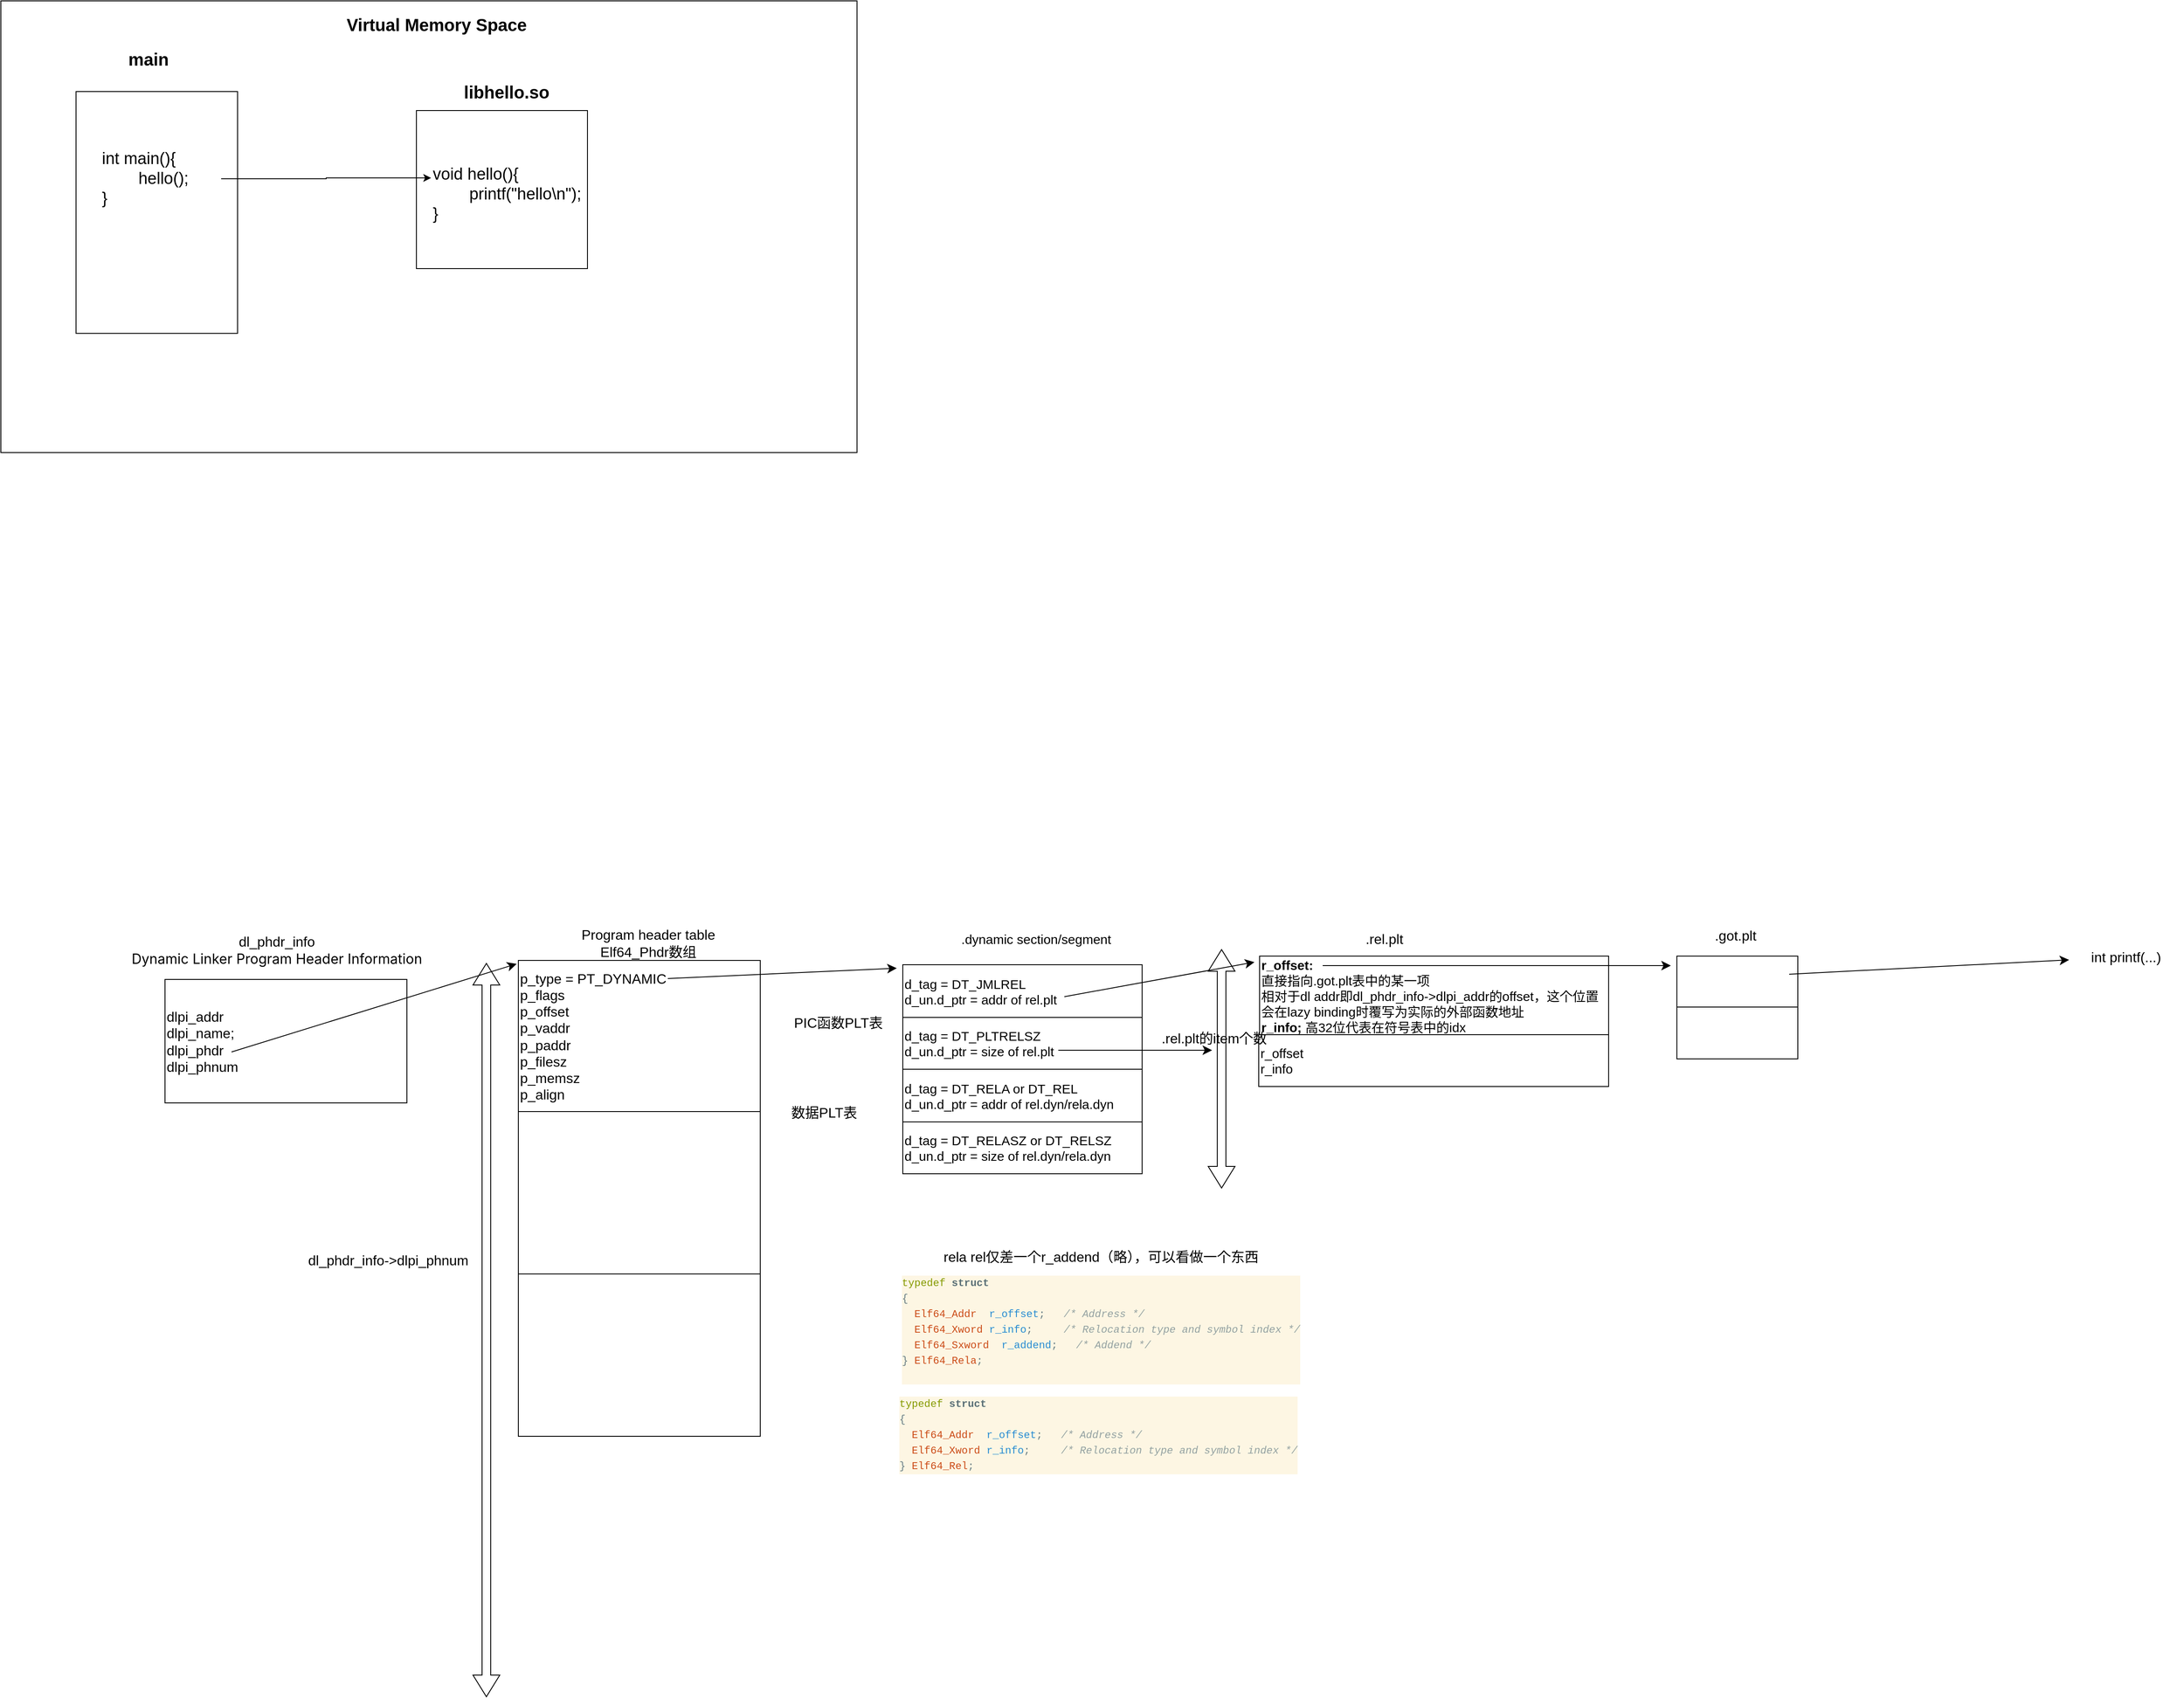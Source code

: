 <mxfile version="25.0.1">
  <diagram name="第 1 页" id="GEcqxy-8xR7DSQIYymrr">
    <mxGraphModel dx="3937" dy="3440" grid="0" gridSize="10" guides="1" tooltips="1" connect="1" arrows="1" fold="1" page="0" pageScale="1" pageWidth="827" pageHeight="1169" math="0" shadow="0">
      <root>
        <mxCell id="0" />
        <mxCell id="1" parent="0" />
        <mxCell id="XahnFUvFs6u1l75_gF_5-11" value="" style="rounded=0;whiteSpace=wrap;html=1;" vertex="1" parent="1">
          <mxGeometry x="-1653" y="-2034" width="991" height="523" as="geometry" />
        </mxCell>
        <mxCell id="OQ3XkpQ0yaG9EdBYjg81-1" value="&lt;font style=&quot;font-size: 16px;&quot;&gt;dlpi_addr&lt;/font&gt;&lt;div&gt;&lt;font style=&quot;font-size: 16px;&quot;&gt;dlpi_name;&lt;/font&gt;&lt;/div&gt;&lt;div&gt;&lt;font style=&quot;font-size: 16px;&quot;&gt;dlpi_phdr&lt;/font&gt;&lt;/div&gt;&lt;div&gt;&lt;font style=&quot;font-size: 16px;&quot;&gt;dlpi_phnum&lt;/font&gt;&lt;/div&gt;" style="rounded=0;whiteSpace=wrap;html=1;align=left;" parent="1" vertex="1">
          <mxGeometry x="-1463" y="-901" width="280" height="143" as="geometry" />
        </mxCell>
        <mxCell id="OQ3XkpQ0yaG9EdBYjg81-2" value="dl_phdr_info&lt;div&gt;&lt;span style=&quot;font-family: -apple-system, &amp;quot;system-ui&amp;quot;, &amp;quot;Segoe UI&amp;quot;, Helvetica, Arial, sans-serif, &amp;quot;Apple Color Emoji&amp;quot;, &amp;quot;Segoe UI Emoji&amp;quot;; text-align: start;&quot;&gt;Dynamic Linker Program Header Information&lt;/span&gt;&lt;/div&gt;" style="text;html=1;align=center;verticalAlign=middle;whiteSpace=wrap;rounded=0;fontSize=16;" parent="1" vertex="1">
          <mxGeometry x="-1538" y="-955" width="409" height="40" as="geometry" />
        </mxCell>
        <mxCell id="OQ3XkpQ0yaG9EdBYjg81-3" value="p_type =&amp;nbsp;PT_DYNAMIC&lt;div&gt;p_flags&lt;/div&gt;&lt;div&gt;p_offset&lt;/div&gt;&lt;div&gt;p_vaddr&lt;/div&gt;&lt;div&gt;p_paddr&lt;/div&gt;&lt;div&gt;p_filesz&lt;/div&gt;&lt;div&gt;p_memsz&lt;/div&gt;&lt;div&gt;p_align&lt;/div&gt;" style="rounded=0;whiteSpace=wrap;html=1;align=left;fontSize=16;" parent="1" vertex="1">
          <mxGeometry x="-1054" y="-923" width="280" height="175" as="geometry" />
        </mxCell>
        <mxCell id="OQ3XkpQ0yaG9EdBYjg81-4" value="Program header table&lt;div&gt;Elf64_Phdr数组&lt;/div&gt;" style="text;html=1;align=center;verticalAlign=middle;whiteSpace=wrap;rounded=0;fontSize=16;" parent="1" vertex="1">
          <mxGeometry x="-996" y="-955" width="185" height="23" as="geometry" />
        </mxCell>
        <mxCell id="OQ3XkpQ0yaG9EdBYjg81-6" value="" style="rounded=0;whiteSpace=wrap;html=1;" parent="1" vertex="1">
          <mxGeometry x="-1054" y="-748" width="280" height="188" as="geometry" />
        </mxCell>
        <mxCell id="OQ3XkpQ0yaG9EdBYjg81-8" value="" style="rounded=0;whiteSpace=wrap;html=1;" parent="1" vertex="1">
          <mxGeometry x="-1054" y="-560" width="280" height="188" as="geometry" />
        </mxCell>
        <mxCell id="OQ3XkpQ0yaG9EdBYjg81-10" value="d_tag = DT_JMLREL&lt;div&gt;d_un.d_ptr = addr of rel.plt&lt;/div&gt;" style="rounded=0;whiteSpace=wrap;html=1;align=left;fontSize=15;" parent="1" vertex="1">
          <mxGeometry x="-609" y="-918" width="277" height="61" as="geometry" />
        </mxCell>
        <mxCell id="OQ3XkpQ0yaG9EdBYjg81-11" value=".dynamic section/segment" style="text;html=1;align=center;verticalAlign=middle;whiteSpace=wrap;rounded=0;fontSize=15;" parent="1" vertex="1">
          <mxGeometry x="-563" y="-960" width="217" height="23" as="geometry" />
        </mxCell>
        <mxCell id="OQ3XkpQ0yaG9EdBYjg81-12" value="dl_phdr_info-&amp;gt;dlpi_phnum" style="text;html=1;align=center;verticalAlign=middle;whiteSpace=wrap;rounded=0;fontSize=16;" parent="1" vertex="1">
          <mxGeometry x="-1302" y="-591" width="195" height="30" as="geometry" />
        </mxCell>
        <mxCell id="OQ3XkpQ0yaG9EdBYjg81-13" value="" style="shape=flexArrow;endArrow=classic;startArrow=classic;html=1;rounded=0;fontSize=12;startSize=8;endSize=8;curved=1;" parent="1" edge="1">
          <mxGeometry width="100" height="100" relative="1" as="geometry">
            <mxPoint x="-1091" y="-70" as="sourcePoint" />
            <mxPoint x="-1091" y="-920" as="targetPoint" />
          </mxGeometry>
        </mxCell>
        <mxCell id="OQ3XkpQ0yaG9EdBYjg81-16" value="d_tag = DT_PLTRELSZ&lt;div&gt;d_un.d_ptr = size of rel.plt&lt;/div&gt;" style="rounded=0;whiteSpace=wrap;html=1;align=left;fontSize=15;" parent="1" vertex="1">
          <mxGeometry x="-609" y="-857" width="277" height="60" as="geometry" />
        </mxCell>
        <mxCell id="OQ3XkpQ0yaG9EdBYjg81-17" value="d_tag = DT_RELA or&amp;nbsp;DT_REL&lt;div&gt;d_un.d_ptr = addr of rel.dyn/rela.dyn&lt;/div&gt;" style="rounded=0;whiteSpace=wrap;html=1;align=left;fontSize=15;" parent="1" vertex="1">
          <mxGeometry x="-609" y="-797" width="277" height="61" as="geometry" />
        </mxCell>
        <mxCell id="OQ3XkpQ0yaG9EdBYjg81-18" value="d_tag = DT_RELASZ or&amp;nbsp;DT_RELSZ&lt;div&gt;d_un.d_ptr = size of rel.dyn/rela.dyn&lt;/div&gt;" style="rounded=0;whiteSpace=wrap;html=1;align=left;fontSize=15;" parent="1" vertex="1">
          <mxGeometry x="-609" y="-736" width="277" height="60" as="geometry" />
        </mxCell>
        <mxCell id="OQ3XkpQ0yaG9EdBYjg81-20" value="PIC函数PLT表" style="text;html=1;align=center;verticalAlign=middle;whiteSpace=wrap;rounded=0;fontSize=16;" parent="1" vertex="1">
          <mxGeometry x="-776" y="-863" width="185" height="23" as="geometry" />
        </mxCell>
        <mxCell id="OQ3XkpQ0yaG9EdBYjg81-23" value="&lt;span style=&quot;color: rgb(0, 0, 0); font-family: Helvetica; font-size: 16px; font-style: normal; font-variant-ligatures: normal; font-variant-caps: normal; font-weight: 400; letter-spacing: normal; orphans: 2; text-align: center; text-indent: 0px; text-transform: none; widows: 2; word-spacing: 0px; -webkit-text-stroke-width: 0px; white-space: normal; background-color: rgb(255, 255, 255); text-decoration-thickness: initial; text-decoration-style: initial; text-decoration-color: initial; display: inline !important; float: none;&quot;&gt;数据PLT表&lt;/span&gt;" style="text;whiteSpace=wrap;html=1;" parent="1" vertex="1">
          <mxGeometry x="-740.0" y="-762.995" width="131" height="41" as="geometry" />
        </mxCell>
        <mxCell id="OQ3XkpQ0yaG9EdBYjg81-25" value=".rel.plt" style="text;html=1;align=center;verticalAlign=middle;whiteSpace=wrap;rounded=0;fontSize=16;" parent="1" vertex="1">
          <mxGeometry x="-144" y="-960" width="185" height="23" as="geometry" />
        </mxCell>
        <mxCell id="OQ3XkpQ0yaG9EdBYjg81-26" value="&lt;div style=&quot;color: #657b83;background-color: #fdf6e3;font-family: Menlo, Monaco, &#39;Courier New&#39;, monospace;font-weight: normal;font-size: 12px;line-height: 18px;white-space: pre;&quot;&gt;&lt;div&gt;&lt;span style=&quot;color: #859900;&quot;&gt;typedef&lt;/span&gt;&lt;span style=&quot;color: #657b83;&quot;&gt; &lt;/span&gt;&lt;span style=&quot;color: #586e75;font-weight: bold;&quot;&gt;struct&lt;/span&gt;&lt;/div&gt;&lt;div&gt;&lt;span style=&quot;color: #657b83;&quot;&gt;{&lt;/span&gt;&lt;/div&gt;&lt;div&gt;&lt;span style=&quot;color: #657b83;&quot;&gt;  &lt;/span&gt;&lt;span style=&quot;color: #cb4b16;&quot;&gt;Elf64_Addr&lt;/span&gt;&lt;span style=&quot;color: #657b83;&quot;&gt;  &lt;/span&gt;&lt;span style=&quot;color: #268bd2;&quot;&gt;r_offset&lt;/span&gt;&lt;span style=&quot;color: #657b83;&quot;&gt;;&lt;/span&gt;&lt;span style=&quot;color: #93a1a1;font-style: italic;&quot;&gt;   /* Address */&lt;/span&gt;&lt;/div&gt;&lt;div&gt;&lt;span style=&quot;color: #657b83;&quot;&gt;  &lt;/span&gt;&lt;span style=&quot;color: #cb4b16;&quot;&gt;Elf64_Xword&lt;/span&gt;&lt;span style=&quot;color: #657b83;&quot;&gt; &lt;/span&gt;&lt;span style=&quot;color: #268bd2;&quot;&gt;r_info&lt;/span&gt;&lt;span style=&quot;color: #657b83;&quot;&gt;;&lt;/span&gt;&lt;span style=&quot;color: #93a1a1;font-style: italic;&quot;&gt;     /* Relocation type and symbol index */&lt;/span&gt;&lt;/div&gt;&lt;div&gt;&lt;span style=&quot;color: #657b83;&quot;&gt;  &lt;/span&gt;&lt;span style=&quot;color: #cb4b16;&quot;&gt;Elf64_Sxword&lt;/span&gt;&lt;span style=&quot;color: #657b83;&quot;&gt;  &lt;/span&gt;&lt;span style=&quot;color: #268bd2;&quot;&gt;r_addend&lt;/span&gt;&lt;span style=&quot;color: #657b83;&quot;&gt;;&lt;/span&gt;&lt;span style=&quot;color: #93a1a1;font-style: italic;&quot;&gt;   /* Addend */&lt;/span&gt;&lt;/div&gt;&lt;div&gt;&lt;span style=&quot;color: #657b83;&quot;&gt;} &lt;/span&gt;&lt;span style=&quot;color: #cb4b16;&quot;&gt;Elf64_Rela&lt;/span&gt;&lt;span style=&quot;color: #657b83;&quot;&gt;;&lt;/span&gt;&lt;/div&gt;&lt;br&gt;&lt;/div&gt;" style="text;whiteSpace=wrap;html=1;" parent="1" vertex="1">
          <mxGeometry x="-612.005" y="-565.002" width="490" height="148" as="geometry" />
        </mxCell>
        <mxCell id="OQ3XkpQ0yaG9EdBYjg81-27" value="&lt;div style=&quot;color: #657b83;background-color: #fdf6e3;font-family: Menlo, Monaco, &#39;Courier New&#39;, monospace;font-weight: normal;font-size: 12px;line-height: 18px;white-space: pre;&quot;&gt;&lt;div&gt;&lt;span style=&quot;color: #859900;&quot;&gt;typedef&lt;/span&gt;&lt;span style=&quot;color: #657b83;&quot;&gt; &lt;/span&gt;&lt;span style=&quot;color: #586e75;font-weight: bold;&quot;&gt;struct&lt;/span&gt;&lt;/div&gt;&lt;div&gt;&lt;span style=&quot;color: #657b83;&quot;&gt;{&lt;/span&gt;&lt;/div&gt;&lt;div&gt;&lt;span style=&quot;color: #657b83;&quot;&gt;  &lt;/span&gt;&lt;span style=&quot;color: #cb4b16;&quot;&gt;Elf64_Addr&lt;/span&gt;&lt;span style=&quot;color: #657b83;&quot;&gt;  &lt;/span&gt;&lt;span style=&quot;color: #268bd2;&quot;&gt;r_offset&lt;/span&gt;&lt;span style=&quot;color: #657b83;&quot;&gt;;&lt;/span&gt;&lt;span style=&quot;color: #93a1a1;font-style: italic;&quot;&gt;   /* Address */&lt;/span&gt;&lt;/div&gt;&lt;div&gt;&lt;span style=&quot;color: #657b83;&quot;&gt;  &lt;/span&gt;&lt;span style=&quot;color: #cb4b16;&quot;&gt;Elf64_Xword&lt;/span&gt;&lt;span style=&quot;color: #657b83;&quot;&gt; &lt;/span&gt;&lt;span style=&quot;color: #268bd2;&quot;&gt;r_info&lt;/span&gt;&lt;span style=&quot;color: #657b83;&quot;&gt;;&lt;/span&gt;&lt;span style=&quot;color: #93a1a1;font-style: italic;&quot;&gt;     /* Relocation type and symbol index */&lt;/span&gt;&lt;/div&gt;&lt;div&gt;&lt;span style=&quot;color: #657b83;&quot;&gt;} &lt;/span&gt;&lt;span style=&quot;color: #cb4b16;&quot;&gt;Elf64_Rel&lt;/span&gt;&lt;span style=&quot;color: #657b83;&quot;&gt;;&lt;/span&gt;&lt;/div&gt;&lt;/div&gt;" style="text;whiteSpace=wrap;html=1;" parent="1" vertex="1">
          <mxGeometry x="-615.005" y="-424.998" width="490" height="112" as="geometry" />
        </mxCell>
        <mxCell id="OQ3XkpQ0yaG9EdBYjg81-28" value="rela rel仅差一个r_addend（略），可以看做一个东西" style="text;html=1;align=center;verticalAlign=middle;whiteSpace=wrap;rounded=0;fontSize=16;" parent="1" vertex="1">
          <mxGeometry x="-563" y="-595" width="367" height="30" as="geometry" />
        </mxCell>
        <mxCell id="OQ3XkpQ0yaG9EdBYjg81-29" value="&lt;b&gt;r_offset:&lt;/b&gt;&lt;div&gt;直接指向.got.plt表中的某一项&lt;br&gt;&lt;div&gt;相对于dl addr即dl_phdr_info-&amp;gt;dlpi_addr的offset，这个位置会在lazy binding时覆写为实际的外部函数地址&lt;/div&gt;&lt;div&gt;&lt;div&gt;&lt;b&gt;r_info; &lt;/b&gt;高32位代表在符号表中的idx&lt;/div&gt;&lt;/div&gt;&lt;/div&gt;" style="rounded=0;whiteSpace=wrap;html=1;align=left;fontSize=15;" parent="1" vertex="1">
          <mxGeometry x="-196" y="-928" width="404" height="91" as="geometry" />
        </mxCell>
        <mxCell id="OQ3XkpQ0yaG9EdBYjg81-30" value="r_offset&lt;div&gt;r_info&lt;/div&gt;" style="rounded=0;whiteSpace=wrap;html=1;align=left;fontSize=15;" parent="1" vertex="1">
          <mxGeometry x="-197" y="-837" width="405" height="60" as="geometry" />
        </mxCell>
        <mxCell id="OQ3XkpQ0yaG9EdBYjg81-31" value="" style="endArrow=classic;html=1;rounded=0;fontSize=12;startSize=8;endSize=8;curved=1;" parent="1" edge="1">
          <mxGeometry width="50" height="50" relative="1" as="geometry">
            <mxPoint x="-1386" y="-817" as="sourcePoint" />
            <mxPoint x="-1056" y="-919" as="targetPoint" />
          </mxGeometry>
        </mxCell>
        <mxCell id="OQ3XkpQ0yaG9EdBYjg81-32" value="" style="endArrow=classic;html=1;rounded=0;fontSize=12;startSize=8;endSize=8;curved=1;" parent="1" edge="1">
          <mxGeometry width="50" height="50" relative="1" as="geometry">
            <mxPoint x="-881" y="-902" as="sourcePoint" />
            <mxPoint x="-616" y="-914" as="targetPoint" />
          </mxGeometry>
        </mxCell>
        <mxCell id="OQ3XkpQ0yaG9EdBYjg81-33" value="" style="endArrow=classic;html=1;rounded=0;fontSize=12;startSize=8;endSize=8;curved=1;" parent="1" edge="1">
          <mxGeometry width="50" height="50" relative="1" as="geometry">
            <mxPoint x="-422" y="-881" as="sourcePoint" />
            <mxPoint x="-202" y="-921" as="targetPoint" />
          </mxGeometry>
        </mxCell>
        <mxCell id="OQ3XkpQ0yaG9EdBYjg81-34" value="" style="shape=flexArrow;endArrow=classic;startArrow=classic;html=1;rounded=0;fontSize=12;startSize=8;endSize=8;curved=1;" parent="1" edge="1">
          <mxGeometry width="100" height="100" relative="1" as="geometry">
            <mxPoint x="-240" y="-659" as="sourcePoint" />
            <mxPoint x="-240" y="-936" as="targetPoint" />
          </mxGeometry>
        </mxCell>
        <mxCell id="OQ3XkpQ0yaG9EdBYjg81-36" value="" style="endArrow=classic;html=1;rounded=0;fontSize=12;startSize=8;endSize=8;curved=1;" parent="1" edge="1">
          <mxGeometry width="50" height="50" relative="1" as="geometry">
            <mxPoint x="-429" y="-819" as="sourcePoint" />
            <mxPoint x="-251" y="-819" as="targetPoint" />
          </mxGeometry>
        </mxCell>
        <mxCell id="OQ3XkpQ0yaG9EdBYjg81-37" value=".rel.plt的item个数" style="text;html=1;align=center;verticalAlign=middle;whiteSpace=wrap;rounded=0;fontSize=16;" parent="1" vertex="1">
          <mxGeometry x="-315" y="-857" width="133" height="48" as="geometry" />
        </mxCell>
        <mxCell id="OQ3XkpQ0yaG9EdBYjg81-39" value="" style="rounded=0;whiteSpace=wrap;html=1;" parent="1" vertex="1">
          <mxGeometry x="287" y="-928" width="140" height="60" as="geometry" />
        </mxCell>
        <mxCell id="OQ3XkpQ0yaG9EdBYjg81-40" value=".got.plt" style="text;html=1;align=center;verticalAlign=middle;whiteSpace=wrap;rounded=0;fontSize=16;" parent="1" vertex="1">
          <mxGeometry x="325" y="-967" width="60" height="30" as="geometry" />
        </mxCell>
        <mxCell id="OQ3XkpQ0yaG9EdBYjg81-41" value="" style="endArrow=classic;html=1;rounded=0;fontSize=12;startSize=8;endSize=8;curved=1;" parent="1" edge="1">
          <mxGeometry width="50" height="50" relative="1" as="geometry">
            <mxPoint x="-123" y="-917" as="sourcePoint" />
            <mxPoint x="280" y="-917" as="targetPoint" />
          </mxGeometry>
        </mxCell>
        <mxCell id="OQ3XkpQ0yaG9EdBYjg81-42" value="" style="rounded=0;whiteSpace=wrap;html=1;" parent="1" vertex="1">
          <mxGeometry x="287" y="-869" width="140" height="60" as="geometry" />
        </mxCell>
        <mxCell id="OQ3XkpQ0yaG9EdBYjg81-43" value="int printf(...)" style="text;html=1;align=center;verticalAlign=middle;whiteSpace=wrap;rounded=0;fontSize=16;" parent="1" vertex="1">
          <mxGeometry x="741" y="-942" width="132" height="30" as="geometry" />
        </mxCell>
        <mxCell id="OQ3XkpQ0yaG9EdBYjg81-44" value="" style="endArrow=classic;html=1;rounded=0;fontSize=12;startSize=8;endSize=8;curved=1;" parent="1" target="OQ3XkpQ0yaG9EdBYjg81-43" edge="1">
          <mxGeometry width="50" height="50" relative="1" as="geometry">
            <mxPoint x="417" y="-907" as="sourcePoint" />
            <mxPoint x="467" y="-957" as="targetPoint" />
          </mxGeometry>
        </mxCell>
        <mxCell id="XahnFUvFs6u1l75_gF_5-1" value="" style="rounded=0;whiteSpace=wrap;html=1;" vertex="1" parent="1">
          <mxGeometry x="-1566" y="-1929" width="187" height="280" as="geometry" />
        </mxCell>
        <mxCell id="XahnFUvFs6u1l75_gF_5-2" value="int main(){&lt;div&gt;&lt;span style=&quot;white-space: pre;&quot;&gt;&#x9;&lt;/span&gt;hello();&lt;br&gt;&lt;/div&gt;&lt;div&gt;}&lt;/div&gt;" style="text;html=1;align=left;verticalAlign=middle;whiteSpace=wrap;rounded=0;fontSize=19;" vertex="1" parent="1">
          <mxGeometry x="-1538" y="-1866" width="140" height="76" as="geometry" />
        </mxCell>
        <mxCell id="XahnFUvFs6u1l75_gF_5-3" value="main" style="text;html=1;align=center;verticalAlign=middle;whiteSpace=wrap;rounded=0;fontSize=20;fontStyle=1" vertex="1" parent="1">
          <mxGeometry x="-1512" y="-1982" width="60" height="30" as="geometry" />
        </mxCell>
        <mxCell id="XahnFUvFs6u1l75_gF_5-6" value="libhello.so" style="text;html=1;align=center;verticalAlign=middle;whiteSpace=wrap;rounded=0;fontSize=20;fontStyle=1" vertex="1" parent="1">
          <mxGeometry x="-1119" y="-1943" width="103" height="27" as="geometry" />
        </mxCell>
        <mxCell id="XahnFUvFs6u1l75_gF_5-8" value="" style="group" vertex="1" connectable="0" parent="1">
          <mxGeometry x="-1172" y="-1907" width="198" height="183" as="geometry" />
        </mxCell>
        <mxCell id="XahnFUvFs6u1l75_gF_5-4" value="" style="rounded=0;whiteSpace=wrap;html=1;" vertex="1" parent="XahnFUvFs6u1l75_gF_5-8">
          <mxGeometry width="198" height="183" as="geometry" />
        </mxCell>
        <mxCell id="XahnFUvFs6u1l75_gF_5-5" value="void hello(){&lt;div&gt;&lt;span style=&quot;white-space: pre;&quot;&gt;&#x9;&lt;/span&gt;printf(&quot;hello\n&quot;);&lt;br&gt;&lt;/div&gt;&lt;div&gt;}&lt;/div&gt;" style="text;html=1;align=left;verticalAlign=middle;whiteSpace=wrap;rounded=0;fontSize=19;" vertex="1" parent="XahnFUvFs6u1l75_gF_5-8">
          <mxGeometry x="17" y="59" width="140" height="76" as="geometry" />
        </mxCell>
        <mxCell id="XahnFUvFs6u1l75_gF_5-7" style="edgeStyle=orthogonalEdgeStyle;rounded=0;orthogonalLoop=1;jettySize=auto;html=1;entryX=0;entryY=0.25;entryDx=0;entryDy=0;" edge="1" parent="1" source="XahnFUvFs6u1l75_gF_5-2" target="XahnFUvFs6u1l75_gF_5-5">
          <mxGeometry relative="1" as="geometry" />
        </mxCell>
        <mxCell id="XahnFUvFs6u1l75_gF_5-13" value="Virtual Memory Space" style="text;html=1;align=center;verticalAlign=middle;whiteSpace=wrap;rounded=0;fontSize=20;fontStyle=1" vertex="1" parent="1">
          <mxGeometry x="-1290" y="-2022" width="283" height="29" as="geometry" />
        </mxCell>
      </root>
    </mxGraphModel>
  </diagram>
</mxfile>
